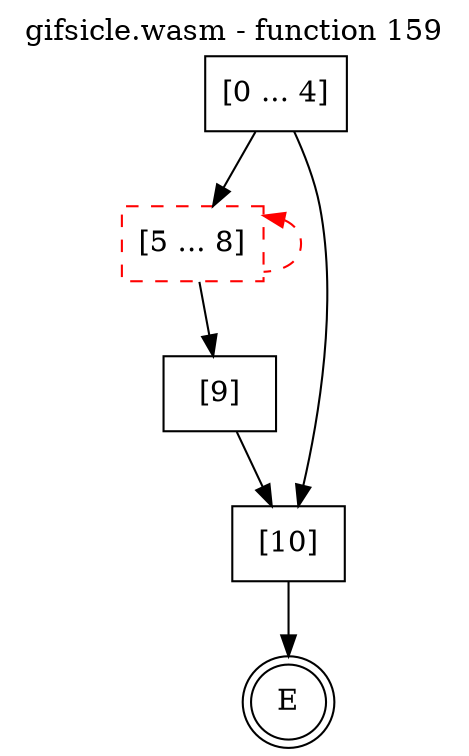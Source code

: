 digraph finite_state_machine {
    label = "gifsicle.wasm - function 159"
    labelloc =  t
    labelfontsize = 16
    labelfontcolor = black
    labelfontname = "Helvetica"
    node [shape = doublecircle]; E ;
    node [shape = box];
    node [shape=box, color=black, style=solid] 0[label="[0 ... 4]"]
    node [shape=box, color=red, style=dashed] 5[label="[5 ... 8]"]
    node [shape=box, color=black, style=solid] 9[label="[9]"]
    node [shape=box, color=black, style=solid] 10[label="[10]"]
    0 -> 5;
    0 -> 10;
    5 -> 9;
    5 -> 5[style="dashed" color="red" dir=back];
    9 -> 10;
    10 -> E;
}

